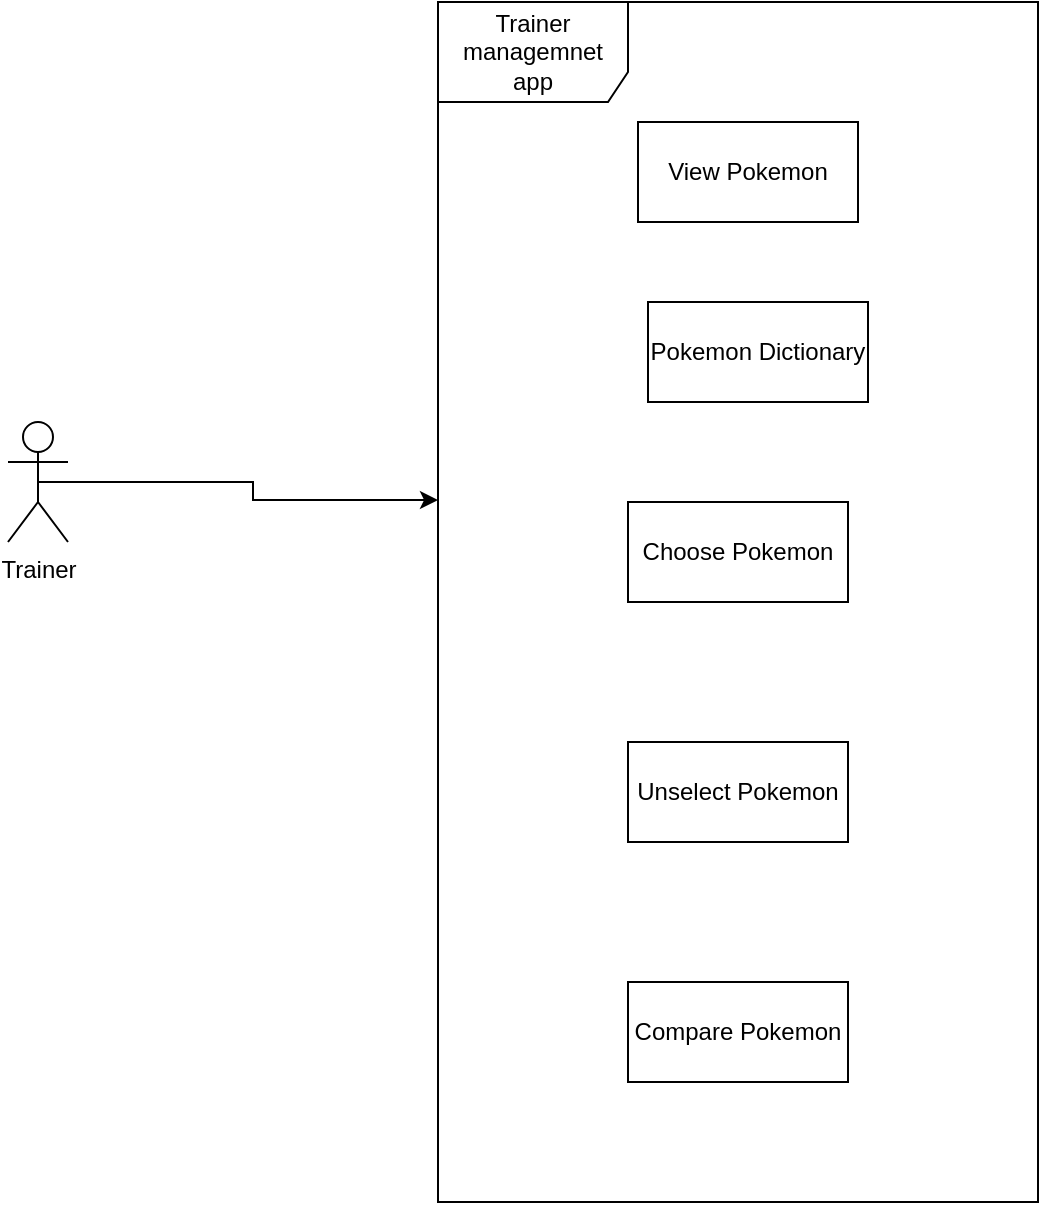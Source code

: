 <mxfile version="21.6.9" type="device">
  <diagram name="Page-1" id="3gnwm2la9Z8hFk8wSL3c">
    <mxGraphModel dx="1434" dy="750" grid="1" gridSize="10" guides="1" tooltips="1" connect="1" arrows="1" fold="1" page="1" pageScale="1" pageWidth="850" pageHeight="1100" math="0" shadow="0">
      <root>
        <mxCell id="0" />
        <mxCell id="1" parent="0" />
        <mxCell id="07mK8UfJDtgHsKDwhqu_-16" style="edgeStyle=orthogonalEdgeStyle;rounded=0;orthogonalLoop=1;jettySize=auto;html=1;exitX=0.5;exitY=0.5;exitDx=0;exitDy=0;exitPerimeter=0;entryX=0;entryY=0.415;entryDx=0;entryDy=0;entryPerimeter=0;" edge="1" parent="1" source="07mK8UfJDtgHsKDwhqu_-1" target="07mK8UfJDtgHsKDwhqu_-10">
          <mxGeometry relative="1" as="geometry" />
        </mxCell>
        <mxCell id="07mK8UfJDtgHsKDwhqu_-1" value="Trainer&lt;br&gt;" style="shape=umlActor;verticalLabelPosition=bottom;verticalAlign=top;html=1;" vertex="1" parent="1">
          <mxGeometry x="180" y="320" width="30" height="60" as="geometry" />
        </mxCell>
        <mxCell id="07mK8UfJDtgHsKDwhqu_-10" value="Trainer managemnet app" style="shape=umlFrame;whiteSpace=wrap;html=1;pointerEvents=0;width=95;height=50;" vertex="1" parent="1">
          <mxGeometry x="395" y="110" width="300" height="600" as="geometry" />
        </mxCell>
        <mxCell id="07mK8UfJDtgHsKDwhqu_-12" value="View Pokemon" style="html=1;whiteSpace=wrap;" vertex="1" parent="1">
          <mxGeometry x="495" y="170" width="110" height="50" as="geometry" />
        </mxCell>
        <mxCell id="07mK8UfJDtgHsKDwhqu_-13" value="Pokemon Dictionary" style="html=1;whiteSpace=wrap;" vertex="1" parent="1">
          <mxGeometry x="500" y="260" width="110" height="50" as="geometry" />
        </mxCell>
        <mxCell id="07mK8UfJDtgHsKDwhqu_-14" value="Choose Pokemon" style="html=1;whiteSpace=wrap;" vertex="1" parent="1">
          <mxGeometry x="490" y="360" width="110" height="50" as="geometry" />
        </mxCell>
        <mxCell id="07mK8UfJDtgHsKDwhqu_-17" value="Unselect Pokemon" style="html=1;whiteSpace=wrap;" vertex="1" parent="1">
          <mxGeometry x="490" y="480" width="110" height="50" as="geometry" />
        </mxCell>
        <mxCell id="07mK8UfJDtgHsKDwhqu_-18" value="Compare Pokemon" style="html=1;whiteSpace=wrap;" vertex="1" parent="1">
          <mxGeometry x="490" y="600" width="110" height="50" as="geometry" />
        </mxCell>
      </root>
    </mxGraphModel>
  </diagram>
</mxfile>
